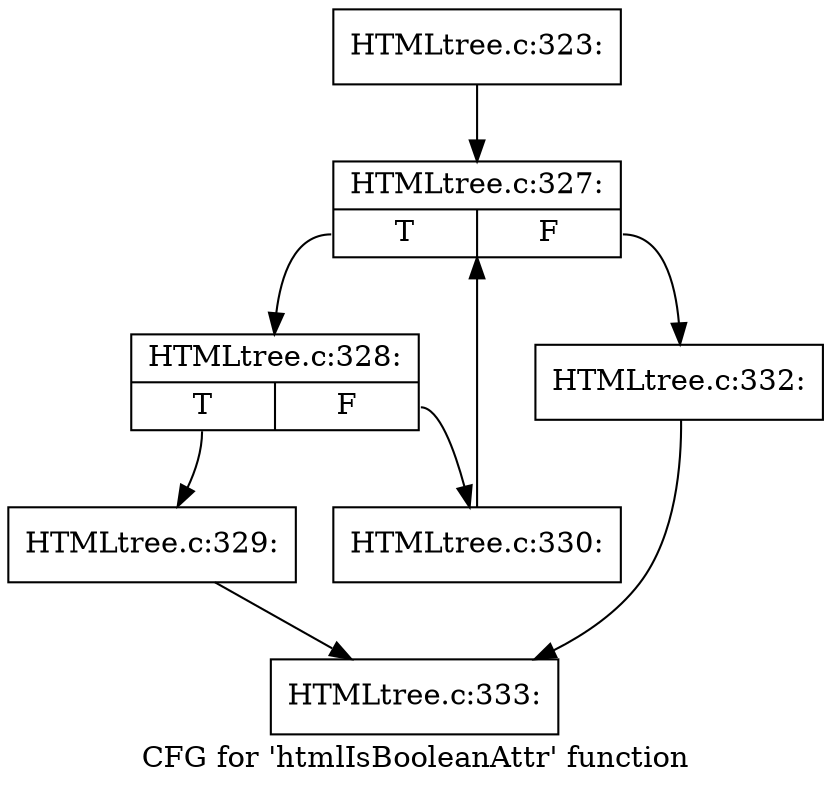 digraph "CFG for 'htmlIsBooleanAttr' function" {
	label="CFG for 'htmlIsBooleanAttr' function";

	Node0x42f4b40 [shape=record,label="{HTMLtree.c:323:}"];
	Node0x42f4b40 -> Node0x42f4ac0;
	Node0x42f4ac0 [shape=record,label="{HTMLtree.c:327:|{<s0>T|<s1>F}}"];
	Node0x42f4ac0:s0 -> Node0x42f9ee0;
	Node0x42f4ac0:s1 -> Node0x42f9b90;
	Node0x42f9ee0 [shape=record,label="{HTMLtree.c:328:|{<s0>T|<s1>F}}"];
	Node0x42f9ee0:s0 -> Node0x430bc90;
	Node0x42f9ee0:s1 -> Node0x430bce0;
	Node0x430bc90 [shape=record,label="{HTMLtree.c:329:}"];
	Node0x430bc90 -> Node0x430a870;
	Node0x430bce0 [shape=record,label="{HTMLtree.c:330:}"];
	Node0x430bce0 -> Node0x42f4ac0;
	Node0x42f9b90 [shape=record,label="{HTMLtree.c:332:}"];
	Node0x42f9b90 -> Node0x430a870;
	Node0x430a870 [shape=record,label="{HTMLtree.c:333:}"];
}
